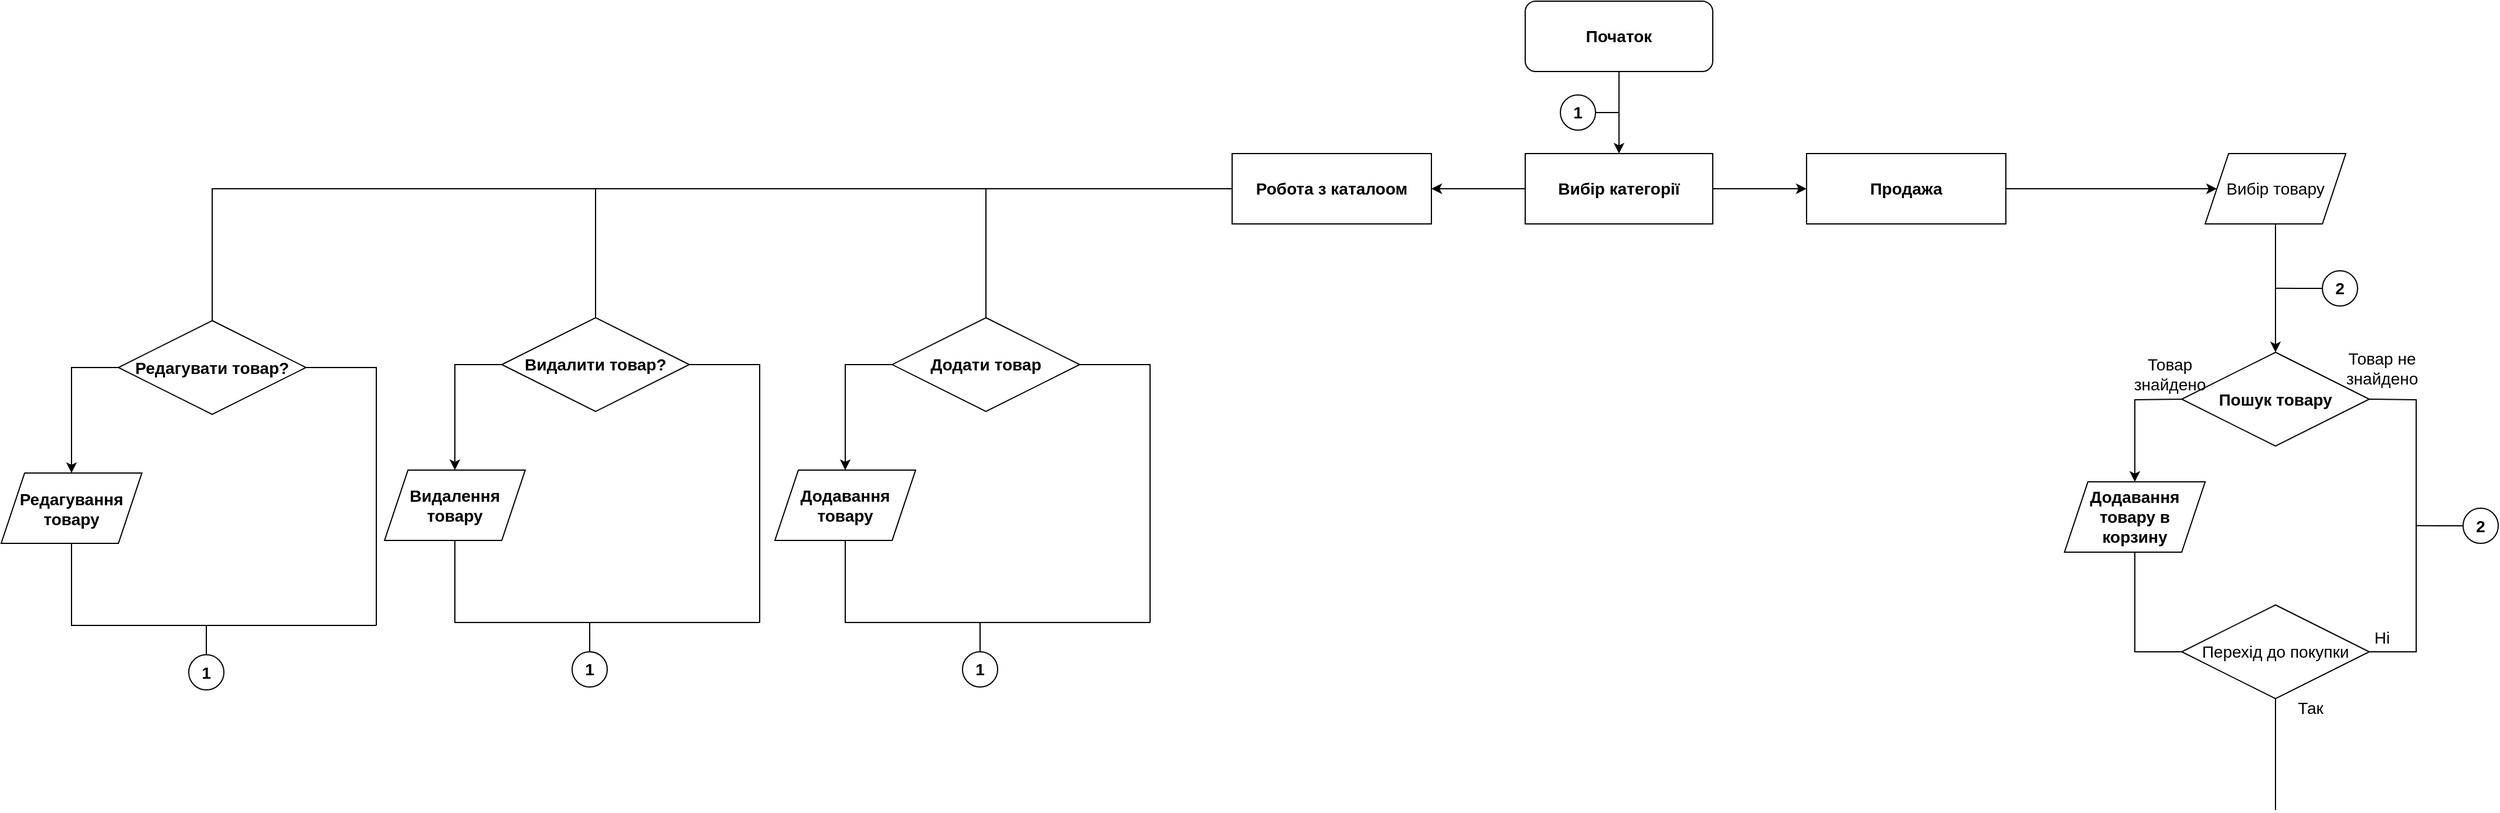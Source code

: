 <mxfile version="20.0.1" type="github">
  <diagram id="C5RBs43oDa-KdzZeNtuy" name="Page-1">
    <mxGraphModel dx="2467" dy="435" grid="1" gridSize="10" guides="1" tooltips="1" connect="1" arrows="1" fold="1" page="1" pageScale="1" pageWidth="827" pageHeight="1169" math="0" shadow="0">
      <root>
        <mxCell id="WIyWlLk6GJQsqaUBKTNV-0" />
        <mxCell id="WIyWlLk6GJQsqaUBKTNV-1" parent="WIyWlLk6GJQsqaUBKTNV-0" />
        <mxCell id="IhnhWhZBl7mTdEsvZuZf-0" value="Початок" style="rounded=1;whiteSpace=wrap;html=1;fontStyle=1;fontSize=14;" vertex="1" parent="WIyWlLk6GJQsqaUBKTNV-1">
          <mxGeometry x="400" y="30" width="160" height="60" as="geometry" />
        </mxCell>
        <mxCell id="IhnhWhZBl7mTdEsvZuZf-1" value="Вибір категорії" style="rounded=0;whiteSpace=wrap;html=1;fontStyle=1;fontSize=14;" vertex="1" parent="WIyWlLk6GJQsqaUBKTNV-1">
          <mxGeometry x="400" y="160" width="160" height="60" as="geometry" />
        </mxCell>
        <mxCell id="IhnhWhZBl7mTdEsvZuZf-4" value="" style="endArrow=classic;html=1;rounded=0;exitX=0.5;exitY=1;exitDx=0;exitDy=0;entryX=0.5;entryY=0;entryDx=0;entryDy=0;fontStyle=1;fontSize=14;" edge="1" parent="WIyWlLk6GJQsqaUBKTNV-1" source="IhnhWhZBl7mTdEsvZuZf-0" target="IhnhWhZBl7mTdEsvZuZf-1">
          <mxGeometry width="50" height="50" relative="1" as="geometry">
            <mxPoint x="540" y="120" as="sourcePoint" />
            <mxPoint x="590" y="70" as="targetPoint" />
          </mxGeometry>
        </mxCell>
        <mxCell id="IhnhWhZBl7mTdEsvZuZf-5" value="1" style="ellipse;whiteSpace=wrap;html=1;fontStyle=1;fontSize=14;" vertex="1" parent="WIyWlLk6GJQsqaUBKTNV-1">
          <mxGeometry x="430" y="110" width="30" height="30" as="geometry" />
        </mxCell>
        <mxCell id="IhnhWhZBl7mTdEsvZuZf-7" value="" style="endArrow=none;html=1;rounded=0;exitX=1;exitY=0.5;exitDx=0;exitDy=0;fontStyle=1;fontSize=14;" edge="1" parent="WIyWlLk6GJQsqaUBKTNV-1" source="IhnhWhZBl7mTdEsvZuZf-5">
          <mxGeometry width="50" height="50" relative="1" as="geometry">
            <mxPoint x="630" y="170" as="sourcePoint" />
            <mxPoint x="480" y="125" as="targetPoint" />
          </mxGeometry>
        </mxCell>
        <mxCell id="IhnhWhZBl7mTdEsvZuZf-9" value="Робота з каталоом" style="rounded=0;whiteSpace=wrap;html=1;fontStyle=1;fontSize=14;" vertex="1" parent="WIyWlLk6GJQsqaUBKTNV-1">
          <mxGeometry x="150" y="160" width="170" height="60" as="geometry" />
        </mxCell>
        <mxCell id="IhnhWhZBl7mTdEsvZuZf-10" value="" style="endArrow=classic;html=1;rounded=0;entryX=1;entryY=0.5;entryDx=0;entryDy=0;exitX=0;exitY=0.5;exitDx=0;exitDy=0;fontStyle=1;fontSize=14;" edge="1" parent="WIyWlLk6GJQsqaUBKTNV-1" source="IhnhWhZBl7mTdEsvZuZf-1" target="IhnhWhZBl7mTdEsvZuZf-9">
          <mxGeometry width="50" height="50" relative="1" as="geometry">
            <mxPoint x="340" y="220" as="sourcePoint" />
            <mxPoint x="390" y="170" as="targetPoint" />
          </mxGeometry>
        </mxCell>
        <mxCell id="IhnhWhZBl7mTdEsvZuZf-13" value="Редагувати товар?" style="rhombus;whiteSpace=wrap;html=1;fontStyle=1;fontSize=14;" vertex="1" parent="WIyWlLk6GJQsqaUBKTNV-1">
          <mxGeometry x="-800" y="302.5" width="160" height="80" as="geometry" />
        </mxCell>
        <mxCell id="IhnhWhZBl7mTdEsvZuZf-17" value="Редагування товару" style="shape=parallelogram;perimeter=parallelogramPerimeter;whiteSpace=wrap;html=1;fixedSize=1;fontStyle=1;fontSize=14;" vertex="1" parent="WIyWlLk6GJQsqaUBKTNV-1">
          <mxGeometry x="-900" y="432.5" width="120" height="60" as="geometry" />
        </mxCell>
        <mxCell id="IhnhWhZBl7mTdEsvZuZf-21" value="" style="endArrow=classic;html=1;rounded=0;entryX=0.5;entryY=0;entryDx=0;entryDy=0;exitX=0;exitY=0.5;exitDx=0;exitDy=0;fontStyle=1;fontSize=14;" edge="1" parent="WIyWlLk6GJQsqaUBKTNV-1" source="IhnhWhZBl7mTdEsvZuZf-13" target="IhnhWhZBl7mTdEsvZuZf-17">
          <mxGeometry width="50" height="50" relative="1" as="geometry">
            <mxPoint x="-880" y="382.5" as="sourcePoint" />
            <mxPoint x="-830" y="332.5" as="targetPoint" />
            <Array as="points">
              <mxPoint x="-840" y="342.5" />
            </Array>
          </mxGeometry>
        </mxCell>
        <mxCell id="IhnhWhZBl7mTdEsvZuZf-25" value="" style="endArrow=none;html=1;rounded=0;entryX=0.5;entryY=1;entryDx=0;entryDy=0;fontStyle=1;fontSize=14;" edge="1" parent="WIyWlLk6GJQsqaUBKTNV-1" target="IhnhWhZBl7mTdEsvZuZf-17">
          <mxGeometry width="50" height="50" relative="1" as="geometry">
            <mxPoint x="-580" y="562.5" as="sourcePoint" />
            <mxPoint x="-700" y="612.5" as="targetPoint" />
            <Array as="points">
              <mxPoint x="-840" y="562.5" />
            </Array>
          </mxGeometry>
        </mxCell>
        <mxCell id="IhnhWhZBl7mTdEsvZuZf-26" value="" style="endArrow=none;html=1;rounded=0;entryX=1;entryY=0.5;entryDx=0;entryDy=0;fontStyle=1;fontSize=14;" edge="1" parent="WIyWlLk6GJQsqaUBKTNV-1" target="IhnhWhZBl7mTdEsvZuZf-13">
          <mxGeometry width="50" height="50" relative="1" as="geometry">
            <mxPoint x="-580" y="562.5" as="sourcePoint" />
            <mxPoint x="-640" y="462.5" as="targetPoint" />
            <Array as="points">
              <mxPoint x="-580" y="342.5" />
            </Array>
          </mxGeometry>
        </mxCell>
        <mxCell id="IhnhWhZBl7mTdEsvZuZf-27" value="1" style="ellipse;whiteSpace=wrap;html=1;fontStyle=1;fontSize=14;" vertex="1" parent="WIyWlLk6GJQsqaUBKTNV-1">
          <mxGeometry x="-740" y="587.5" width="30" height="30" as="geometry" />
        </mxCell>
        <mxCell id="IhnhWhZBl7mTdEsvZuZf-28" value="" style="endArrow=none;html=1;rounded=0;exitX=0.5;exitY=0;exitDx=0;exitDy=0;fontStyle=1;fontSize=14;" edge="1" parent="WIyWlLk6GJQsqaUBKTNV-1" source="IhnhWhZBl7mTdEsvZuZf-27">
          <mxGeometry width="50" height="50" relative="1" as="geometry">
            <mxPoint x="-630" y="612.5" as="sourcePoint" />
            <mxPoint x="-725" y="562.5" as="targetPoint" />
          </mxGeometry>
        </mxCell>
        <mxCell id="IhnhWhZBl7mTdEsvZuZf-29" value="Видалити товар?" style="rhombus;whiteSpace=wrap;html=1;fontStyle=1;fontSize=14;" vertex="1" parent="WIyWlLk6GJQsqaUBKTNV-1">
          <mxGeometry x="-473" y="300" width="160" height="80" as="geometry" />
        </mxCell>
        <mxCell id="IhnhWhZBl7mTdEsvZuZf-30" value="Видалення товару" style="shape=parallelogram;perimeter=parallelogramPerimeter;whiteSpace=wrap;html=1;fixedSize=1;fontStyle=1;fontSize=14;" vertex="1" parent="WIyWlLk6GJQsqaUBKTNV-1">
          <mxGeometry x="-573" y="430" width="120" height="60" as="geometry" />
        </mxCell>
        <mxCell id="IhnhWhZBl7mTdEsvZuZf-31" value="" style="endArrow=classic;html=1;rounded=0;entryX=0.5;entryY=0;entryDx=0;entryDy=0;exitX=0;exitY=0.5;exitDx=0;exitDy=0;fontStyle=1;fontSize=14;" edge="1" source="IhnhWhZBl7mTdEsvZuZf-29" target="IhnhWhZBl7mTdEsvZuZf-30" parent="WIyWlLk6GJQsqaUBKTNV-1">
          <mxGeometry width="50" height="50" relative="1" as="geometry">
            <mxPoint x="-553" y="380" as="sourcePoint" />
            <mxPoint x="-503" y="330" as="targetPoint" />
            <Array as="points">
              <mxPoint x="-513" y="340" />
            </Array>
          </mxGeometry>
        </mxCell>
        <mxCell id="IhnhWhZBl7mTdEsvZuZf-32" value="" style="endArrow=none;html=1;rounded=0;entryX=0.5;entryY=1;entryDx=0;entryDy=0;fontStyle=1;fontSize=14;" edge="1" target="IhnhWhZBl7mTdEsvZuZf-30" parent="WIyWlLk6GJQsqaUBKTNV-1">
          <mxGeometry width="50" height="50" relative="1" as="geometry">
            <mxPoint x="-253.0" y="560" as="sourcePoint" />
            <mxPoint x="-373" y="610" as="targetPoint" />
            <Array as="points">
              <mxPoint x="-513" y="560" />
            </Array>
          </mxGeometry>
        </mxCell>
        <mxCell id="IhnhWhZBl7mTdEsvZuZf-33" value="" style="endArrow=none;html=1;rounded=0;entryX=1;entryY=0.5;entryDx=0;entryDy=0;fontStyle=1;fontSize=14;" edge="1" target="IhnhWhZBl7mTdEsvZuZf-29" parent="WIyWlLk6GJQsqaUBKTNV-1">
          <mxGeometry width="50" height="50" relative="1" as="geometry">
            <mxPoint x="-253.0" y="560" as="sourcePoint" />
            <mxPoint x="-313" y="460" as="targetPoint" />
            <Array as="points">
              <mxPoint x="-253" y="340" />
            </Array>
          </mxGeometry>
        </mxCell>
        <mxCell id="IhnhWhZBl7mTdEsvZuZf-34" value="1" style="ellipse;whiteSpace=wrap;html=1;fontStyle=1;fontSize=14;" vertex="1" parent="WIyWlLk6GJQsqaUBKTNV-1">
          <mxGeometry x="-413" y="585" width="30" height="30" as="geometry" />
        </mxCell>
        <mxCell id="IhnhWhZBl7mTdEsvZuZf-35" value="" style="endArrow=none;html=1;rounded=0;exitX=0.5;exitY=0;exitDx=0;exitDy=0;fontStyle=1;fontSize=14;" edge="1" source="IhnhWhZBl7mTdEsvZuZf-34" parent="WIyWlLk6GJQsqaUBKTNV-1">
          <mxGeometry width="50" height="50" relative="1" as="geometry">
            <mxPoint x="-303" y="610" as="sourcePoint" />
            <mxPoint x="-398.0" y="560" as="targetPoint" />
          </mxGeometry>
        </mxCell>
        <mxCell id="IhnhWhZBl7mTdEsvZuZf-36" value="Додати товар" style="rhombus;whiteSpace=wrap;html=1;fontStyle=1;fontSize=14;" vertex="1" parent="WIyWlLk6GJQsqaUBKTNV-1">
          <mxGeometry x="-140" y="300" width="160" height="80" as="geometry" />
        </mxCell>
        <mxCell id="IhnhWhZBl7mTdEsvZuZf-37" value="Додавання товару" style="shape=parallelogram;perimeter=parallelogramPerimeter;whiteSpace=wrap;html=1;fixedSize=1;fontStyle=1;fontSize=14;" vertex="1" parent="WIyWlLk6GJQsqaUBKTNV-1">
          <mxGeometry x="-240" y="430" width="120" height="60" as="geometry" />
        </mxCell>
        <mxCell id="IhnhWhZBl7mTdEsvZuZf-38" value="" style="endArrow=classic;html=1;rounded=0;entryX=0.5;entryY=0;entryDx=0;entryDy=0;exitX=0;exitY=0.5;exitDx=0;exitDy=0;fontStyle=1;fontSize=14;" edge="1" source="IhnhWhZBl7mTdEsvZuZf-36" target="IhnhWhZBl7mTdEsvZuZf-37" parent="WIyWlLk6GJQsqaUBKTNV-1">
          <mxGeometry width="50" height="50" relative="1" as="geometry">
            <mxPoint x="-220" y="380" as="sourcePoint" />
            <mxPoint x="-170" y="330" as="targetPoint" />
            <Array as="points">
              <mxPoint x="-180" y="340" />
            </Array>
          </mxGeometry>
        </mxCell>
        <mxCell id="IhnhWhZBl7mTdEsvZuZf-39" value="" style="endArrow=none;html=1;rounded=0;entryX=0.5;entryY=1;entryDx=0;entryDy=0;fontStyle=1;fontSize=14;" edge="1" target="IhnhWhZBl7mTdEsvZuZf-37" parent="WIyWlLk6GJQsqaUBKTNV-1">
          <mxGeometry width="50" height="50" relative="1" as="geometry">
            <mxPoint x="80.0" y="560" as="sourcePoint" />
            <mxPoint x="-40" y="610" as="targetPoint" />
            <Array as="points">
              <mxPoint x="-180" y="560" />
            </Array>
          </mxGeometry>
        </mxCell>
        <mxCell id="IhnhWhZBl7mTdEsvZuZf-40" value="" style="endArrow=none;html=1;rounded=0;entryX=1;entryY=0.5;entryDx=0;entryDy=0;fontStyle=1;fontSize=14;" edge="1" target="IhnhWhZBl7mTdEsvZuZf-36" parent="WIyWlLk6GJQsqaUBKTNV-1">
          <mxGeometry width="50" height="50" relative="1" as="geometry">
            <mxPoint x="80.0" y="560" as="sourcePoint" />
            <mxPoint x="20" y="460" as="targetPoint" />
            <Array as="points">
              <mxPoint x="80" y="340" />
            </Array>
          </mxGeometry>
        </mxCell>
        <mxCell id="IhnhWhZBl7mTdEsvZuZf-41" value="1" style="ellipse;whiteSpace=wrap;html=1;fontStyle=1;fontSize=14;" vertex="1" parent="WIyWlLk6GJQsqaUBKTNV-1">
          <mxGeometry x="-80" y="585" width="30" height="30" as="geometry" />
        </mxCell>
        <mxCell id="IhnhWhZBl7mTdEsvZuZf-42" value="" style="endArrow=none;html=1;rounded=0;exitX=0.5;exitY=0;exitDx=0;exitDy=0;fontStyle=1;fontSize=14;" edge="1" source="IhnhWhZBl7mTdEsvZuZf-41" parent="WIyWlLk6GJQsqaUBKTNV-1">
          <mxGeometry width="50" height="50" relative="1" as="geometry">
            <mxPoint x="30" y="610" as="sourcePoint" />
            <mxPoint x="-65.0" y="560" as="targetPoint" />
          </mxGeometry>
        </mxCell>
        <mxCell id="IhnhWhZBl7mTdEsvZuZf-43" value="" style="endArrow=none;html=1;rounded=0;fontSize=14;entryX=0;entryY=0.5;entryDx=0;entryDy=0;exitX=0.5;exitY=0;exitDx=0;exitDy=0;" edge="1" parent="WIyWlLk6GJQsqaUBKTNV-1" source="IhnhWhZBl7mTdEsvZuZf-13" target="IhnhWhZBl7mTdEsvZuZf-9">
          <mxGeometry width="50" height="50" relative="1" as="geometry">
            <mxPoint x="-720" y="300" as="sourcePoint" />
            <mxPoint x="-300" y="190" as="targetPoint" />
            <Array as="points">
              <mxPoint x="-720" y="190" />
            </Array>
          </mxGeometry>
        </mxCell>
        <mxCell id="IhnhWhZBl7mTdEsvZuZf-44" value="" style="endArrow=none;html=1;rounded=0;fontSize=14;entryX=0.5;entryY=0;entryDx=0;entryDy=0;" edge="1" parent="WIyWlLk6GJQsqaUBKTNV-1" target="IhnhWhZBl7mTdEsvZuZf-29">
          <mxGeometry width="50" height="50" relative="1" as="geometry">
            <mxPoint x="-393" y="190" as="sourcePoint" />
            <mxPoint x="-410" y="230" as="targetPoint" />
          </mxGeometry>
        </mxCell>
        <mxCell id="IhnhWhZBl7mTdEsvZuZf-45" value="" style="endArrow=none;html=1;rounded=0;fontSize=14;entryX=0.5;entryY=0;entryDx=0;entryDy=0;" edge="1" parent="WIyWlLk6GJQsqaUBKTNV-1" target="IhnhWhZBl7mTdEsvZuZf-36">
          <mxGeometry width="50" height="50" relative="1" as="geometry">
            <mxPoint x="-60" y="190" as="sourcePoint" />
            <mxPoint x="-130" y="250" as="targetPoint" />
          </mxGeometry>
        </mxCell>
        <mxCell id="IhnhWhZBl7mTdEsvZuZf-49" style="edgeStyle=orthogonalEdgeStyle;rounded=0;orthogonalLoop=1;jettySize=auto;html=1;entryX=0;entryY=0.5;entryDx=0;entryDy=0;fontSize=14;" edge="1" parent="WIyWlLk6GJQsqaUBKTNV-1" source="IhnhWhZBl7mTdEsvZuZf-46" target="IhnhWhZBl7mTdEsvZuZf-48">
          <mxGeometry relative="1" as="geometry" />
        </mxCell>
        <mxCell id="IhnhWhZBl7mTdEsvZuZf-46" value="Продажа" style="rounded=0;whiteSpace=wrap;html=1;fontStyle=1;fontSize=14;" vertex="1" parent="WIyWlLk6GJQsqaUBKTNV-1">
          <mxGeometry x="640" y="160" width="170" height="60" as="geometry" />
        </mxCell>
        <mxCell id="IhnhWhZBl7mTdEsvZuZf-47" value="" style="endArrow=classic;html=1;rounded=0;fontSize=14;entryX=0;entryY=0.5;entryDx=0;entryDy=0;exitX=1;exitY=0.5;exitDx=0;exitDy=0;" edge="1" parent="WIyWlLk6GJQsqaUBKTNV-1" source="IhnhWhZBl7mTdEsvZuZf-1" target="IhnhWhZBl7mTdEsvZuZf-46">
          <mxGeometry width="50" height="50" relative="1" as="geometry">
            <mxPoint x="510" y="410" as="sourcePoint" />
            <mxPoint x="560" y="360" as="targetPoint" />
          </mxGeometry>
        </mxCell>
        <mxCell id="IhnhWhZBl7mTdEsvZuZf-57" style="edgeStyle=orthogonalEdgeStyle;rounded=0;orthogonalLoop=1;jettySize=auto;html=1;exitX=0.5;exitY=1;exitDx=0;exitDy=0;entryX=0.5;entryY=0;entryDx=0;entryDy=0;fontSize=14;" edge="1" parent="WIyWlLk6GJQsqaUBKTNV-1" source="IhnhWhZBl7mTdEsvZuZf-48" target="IhnhWhZBl7mTdEsvZuZf-50">
          <mxGeometry relative="1" as="geometry" />
        </mxCell>
        <mxCell id="IhnhWhZBl7mTdEsvZuZf-48" value="Вибір товару" style="shape=parallelogram;perimeter=parallelogramPerimeter;whiteSpace=wrap;html=1;fixedSize=1;fontSize=14;" vertex="1" parent="WIyWlLk6GJQsqaUBKTNV-1">
          <mxGeometry x="980" y="160" width="120" height="60" as="geometry" />
        </mxCell>
        <mxCell id="IhnhWhZBl7mTdEsvZuZf-50" value="Пошук товару" style="rhombus;whiteSpace=wrap;html=1;fontStyle=1;fontSize=14;" vertex="1" parent="WIyWlLk6GJQsqaUBKTNV-1">
          <mxGeometry x="960" y="329.5" width="160" height="80" as="geometry" />
        </mxCell>
        <mxCell id="IhnhWhZBl7mTdEsvZuZf-72" style="edgeStyle=orthogonalEdgeStyle;rounded=0;orthogonalLoop=1;jettySize=auto;html=1;exitX=0.5;exitY=1;exitDx=0;exitDy=0;entryX=0;entryY=0.5;entryDx=0;entryDy=0;fontSize=14;endArrow=none;endFill=0;" edge="1" parent="WIyWlLk6GJQsqaUBKTNV-1" source="IhnhWhZBl7mTdEsvZuZf-51" target="IhnhWhZBl7mTdEsvZuZf-71">
          <mxGeometry relative="1" as="geometry" />
        </mxCell>
        <mxCell id="IhnhWhZBl7mTdEsvZuZf-51" value="Додавання товару в корзину" style="shape=parallelogram;perimeter=parallelogramPerimeter;whiteSpace=wrap;html=1;fixedSize=1;fontStyle=1;fontSize=14;" vertex="1" parent="WIyWlLk6GJQsqaUBKTNV-1">
          <mxGeometry x="860" y="440" width="120" height="60" as="geometry" />
        </mxCell>
        <mxCell id="IhnhWhZBl7mTdEsvZuZf-52" value="" style="endArrow=classic;html=1;rounded=0;exitX=0;exitY=0.5;exitDx=0;exitDy=0;fontStyle=1;fontSize=14;" edge="1" parent="WIyWlLk6GJQsqaUBKTNV-1" source="IhnhWhZBl7mTdEsvZuZf-50">
          <mxGeometry width="50" height="50" relative="1" as="geometry">
            <mxPoint x="880" y="412.5" as="sourcePoint" />
            <mxPoint x="920" y="440" as="targetPoint" />
            <Array as="points">
              <mxPoint x="920" y="370" />
            </Array>
          </mxGeometry>
        </mxCell>
        <mxCell id="IhnhWhZBl7mTdEsvZuZf-60" style="edgeStyle=orthogonalEdgeStyle;rounded=0;orthogonalLoop=1;jettySize=auto;html=1;exitX=0;exitY=0.5;exitDx=0;exitDy=0;fontSize=14;labelPosition=right;verticalLabelPosition=middle;align=left;verticalAlign=middle;horizontal=1;endArrow=none;endFill=0;" edge="1" parent="WIyWlLk6GJQsqaUBKTNV-1" source="IhnhWhZBl7mTdEsvZuZf-58">
          <mxGeometry relative="1" as="geometry">
            <mxPoint x="1040" y="274.917" as="targetPoint" />
          </mxGeometry>
        </mxCell>
        <mxCell id="IhnhWhZBl7mTdEsvZuZf-58" value="2" style="ellipse;whiteSpace=wrap;html=1;fontStyle=1;fontSize=14;" vertex="1" parent="WIyWlLk6GJQsqaUBKTNV-1">
          <mxGeometry x="1080" y="260" width="30" height="30" as="geometry" />
        </mxCell>
        <mxCell id="IhnhWhZBl7mTdEsvZuZf-64" value="Товар знайдено" style="text;html=1;strokeColor=none;fillColor=none;align=center;verticalAlign=middle;whiteSpace=wrap;rounded=0;fontSize=14;" vertex="1" parent="WIyWlLk6GJQsqaUBKTNV-1">
          <mxGeometry x="920" y="332.5" width="60" height="30" as="geometry" />
        </mxCell>
        <mxCell id="IhnhWhZBl7mTdEsvZuZf-65" value="Товар не знайдено" style="text;html=1;strokeColor=none;fillColor=none;align=center;verticalAlign=middle;whiteSpace=wrap;rounded=0;fontSize=14;" vertex="1" parent="WIyWlLk6GJQsqaUBKTNV-1">
          <mxGeometry x="1101" y="327.5" width="60" height="30" as="geometry" />
        </mxCell>
        <mxCell id="IhnhWhZBl7mTdEsvZuZf-76" style="edgeStyle=orthogonalEdgeStyle;rounded=0;orthogonalLoop=1;jettySize=auto;html=1;exitX=0;exitY=0.5;exitDx=0;exitDy=0;fontSize=14;endArrow=none;endFill=0;" edge="1" parent="WIyWlLk6GJQsqaUBKTNV-1" source="IhnhWhZBl7mTdEsvZuZf-67">
          <mxGeometry relative="1" as="geometry">
            <mxPoint x="1160" y="477.394" as="targetPoint" />
          </mxGeometry>
        </mxCell>
        <mxCell id="IhnhWhZBl7mTdEsvZuZf-67" value="2" style="ellipse;whiteSpace=wrap;html=1;fontStyle=1;fontSize=14;" vertex="1" parent="WIyWlLk6GJQsqaUBKTNV-1">
          <mxGeometry x="1200" y="462.5" width="30" height="30" as="geometry" />
        </mxCell>
        <mxCell id="IhnhWhZBl7mTdEsvZuZf-71" value="Перехід до покупки" style="rhombus;whiteSpace=wrap;html=1;fontSize=14;" vertex="1" parent="WIyWlLk6GJQsqaUBKTNV-1">
          <mxGeometry x="960" y="545" width="160" height="80" as="geometry" />
        </mxCell>
        <mxCell id="IhnhWhZBl7mTdEsvZuZf-74" value="" style="endArrow=none;html=1;rounded=0;fontSize=14;exitX=1;exitY=0.5;exitDx=0;exitDy=0;entryX=1;entryY=0.5;entryDx=0;entryDy=0;" edge="1" parent="WIyWlLk6GJQsqaUBKTNV-1" source="IhnhWhZBl7mTdEsvZuZf-71" target="IhnhWhZBl7mTdEsvZuZf-50">
          <mxGeometry width="50" height="50" relative="1" as="geometry">
            <mxPoint x="1140" y="570" as="sourcePoint" />
            <mxPoint x="1120" y="380" as="targetPoint" />
            <Array as="points">
              <mxPoint x="1160" y="585" />
              <mxPoint x="1160" y="370" />
            </Array>
          </mxGeometry>
        </mxCell>
        <mxCell id="IhnhWhZBl7mTdEsvZuZf-77" value="" style="endArrow=none;html=1;rounded=0;fontSize=14;entryX=0.5;entryY=1;entryDx=0;entryDy=0;" edge="1" parent="WIyWlLk6GJQsqaUBKTNV-1" target="IhnhWhZBl7mTdEsvZuZf-71">
          <mxGeometry width="50" height="50" relative="1" as="geometry">
            <mxPoint x="1040" y="720" as="sourcePoint" />
            <mxPoint x="1040" y="630" as="targetPoint" />
          </mxGeometry>
        </mxCell>
        <mxCell id="IhnhWhZBl7mTdEsvZuZf-78" value="Ні" style="text;html=1;strokeColor=none;fillColor=none;align=center;verticalAlign=middle;whiteSpace=wrap;rounded=0;fontSize=14;" vertex="1" parent="WIyWlLk6GJQsqaUBKTNV-1">
          <mxGeometry x="1101" y="557.5" width="60" height="30" as="geometry" />
        </mxCell>
        <mxCell id="IhnhWhZBl7mTdEsvZuZf-79" value="Так" style="text;html=1;strokeColor=none;fillColor=none;align=center;verticalAlign=middle;whiteSpace=wrap;rounded=0;fontSize=14;" vertex="1" parent="WIyWlLk6GJQsqaUBKTNV-1">
          <mxGeometry x="1040" y="617.5" width="60" height="30" as="geometry" />
        </mxCell>
      </root>
    </mxGraphModel>
  </diagram>
</mxfile>
